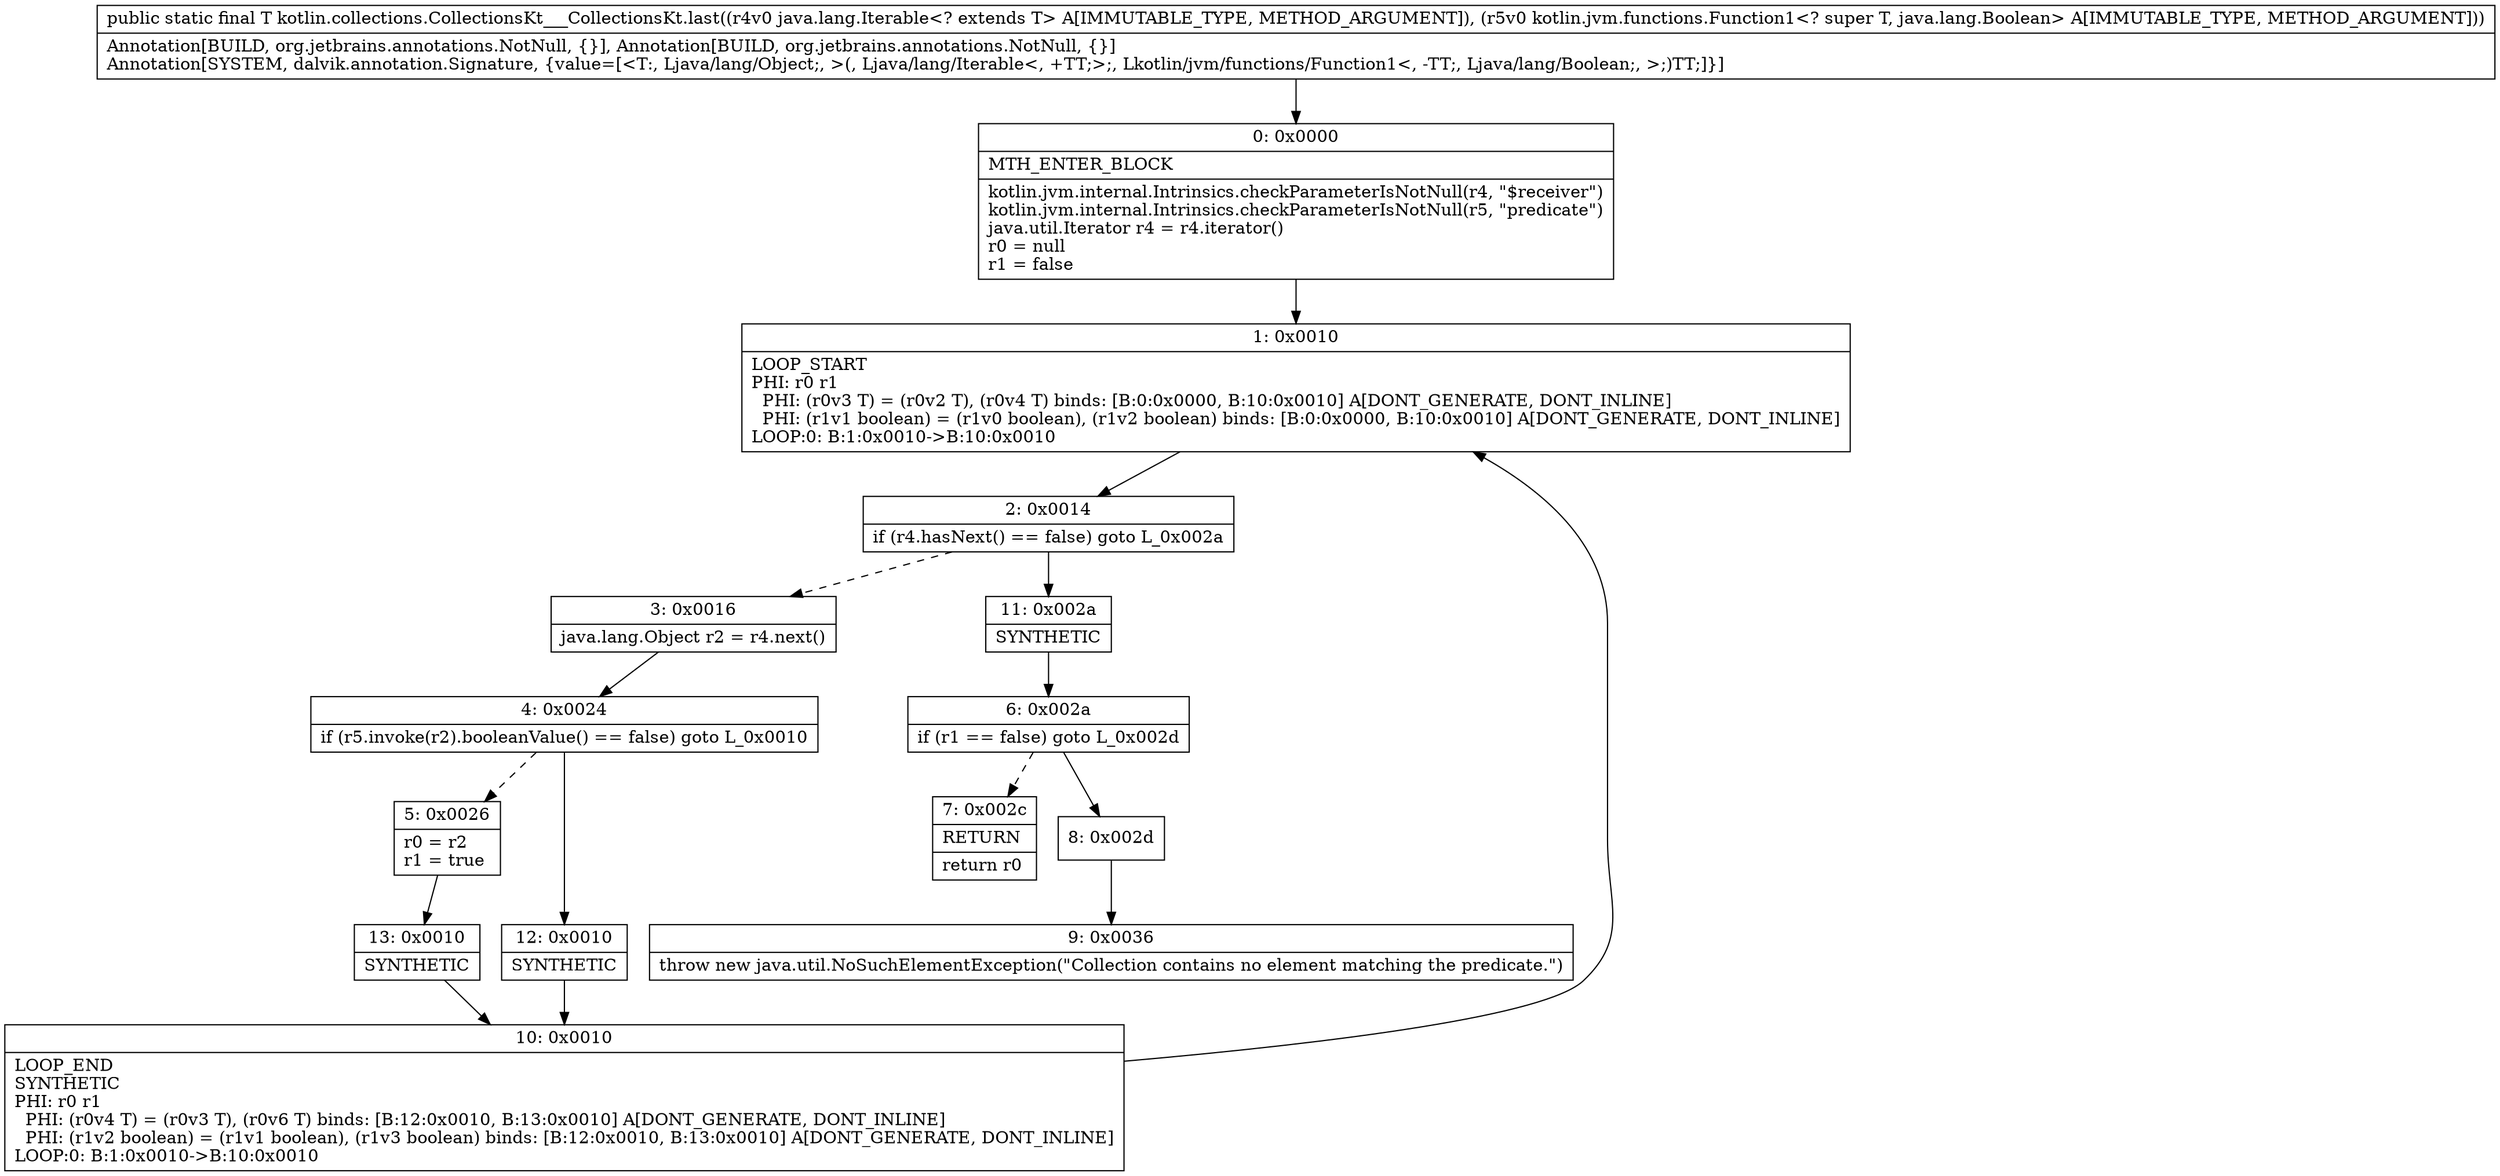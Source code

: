 digraph "CFG forkotlin.collections.CollectionsKt___CollectionsKt.last(Ljava\/lang\/Iterable;Lkotlin\/jvm\/functions\/Function1;)Ljava\/lang\/Object;" {
Node_0 [shape=record,label="{0\:\ 0x0000|MTH_ENTER_BLOCK\l|kotlin.jvm.internal.Intrinsics.checkParameterIsNotNull(r4, \"$receiver\")\lkotlin.jvm.internal.Intrinsics.checkParameterIsNotNull(r5, \"predicate\")\ljava.util.Iterator r4 = r4.iterator()\lr0 = null\lr1 = false\l}"];
Node_1 [shape=record,label="{1\:\ 0x0010|LOOP_START\lPHI: r0 r1 \l  PHI: (r0v3 T) = (r0v2 T), (r0v4 T) binds: [B:0:0x0000, B:10:0x0010] A[DONT_GENERATE, DONT_INLINE]\l  PHI: (r1v1 boolean) = (r1v0 boolean), (r1v2 boolean) binds: [B:0:0x0000, B:10:0x0010] A[DONT_GENERATE, DONT_INLINE]\lLOOP:0: B:1:0x0010\-\>B:10:0x0010\l}"];
Node_2 [shape=record,label="{2\:\ 0x0014|if (r4.hasNext() == false) goto L_0x002a\l}"];
Node_3 [shape=record,label="{3\:\ 0x0016|java.lang.Object r2 = r4.next()\l}"];
Node_4 [shape=record,label="{4\:\ 0x0024|if (r5.invoke(r2).booleanValue() == false) goto L_0x0010\l}"];
Node_5 [shape=record,label="{5\:\ 0x0026|r0 = r2\lr1 = true\l}"];
Node_6 [shape=record,label="{6\:\ 0x002a|if (r1 == false) goto L_0x002d\l}"];
Node_7 [shape=record,label="{7\:\ 0x002c|RETURN\l|return r0\l}"];
Node_8 [shape=record,label="{8\:\ 0x002d}"];
Node_9 [shape=record,label="{9\:\ 0x0036|throw new java.util.NoSuchElementException(\"Collection contains no element matching the predicate.\")\l}"];
Node_10 [shape=record,label="{10\:\ 0x0010|LOOP_END\lSYNTHETIC\lPHI: r0 r1 \l  PHI: (r0v4 T) = (r0v3 T), (r0v6 T) binds: [B:12:0x0010, B:13:0x0010] A[DONT_GENERATE, DONT_INLINE]\l  PHI: (r1v2 boolean) = (r1v1 boolean), (r1v3 boolean) binds: [B:12:0x0010, B:13:0x0010] A[DONT_GENERATE, DONT_INLINE]\lLOOP:0: B:1:0x0010\-\>B:10:0x0010\l}"];
Node_11 [shape=record,label="{11\:\ 0x002a|SYNTHETIC\l}"];
Node_12 [shape=record,label="{12\:\ 0x0010|SYNTHETIC\l}"];
Node_13 [shape=record,label="{13\:\ 0x0010|SYNTHETIC\l}"];
MethodNode[shape=record,label="{public static final T kotlin.collections.CollectionsKt___CollectionsKt.last((r4v0 java.lang.Iterable\<? extends T\> A[IMMUTABLE_TYPE, METHOD_ARGUMENT]), (r5v0 kotlin.jvm.functions.Function1\<? super T, java.lang.Boolean\> A[IMMUTABLE_TYPE, METHOD_ARGUMENT]))  | Annotation[BUILD, org.jetbrains.annotations.NotNull, \{\}], Annotation[BUILD, org.jetbrains.annotations.NotNull, \{\}]\lAnnotation[SYSTEM, dalvik.annotation.Signature, \{value=[\<T:, Ljava\/lang\/Object;, \>(, Ljava\/lang\/Iterable\<, +TT;\>;, Lkotlin\/jvm\/functions\/Function1\<, \-TT;, Ljava\/lang\/Boolean;, \>;)TT;]\}]\l}"];
MethodNode -> Node_0;
Node_0 -> Node_1;
Node_1 -> Node_2;
Node_2 -> Node_3[style=dashed];
Node_2 -> Node_11;
Node_3 -> Node_4;
Node_4 -> Node_5[style=dashed];
Node_4 -> Node_12;
Node_5 -> Node_13;
Node_6 -> Node_7[style=dashed];
Node_6 -> Node_8;
Node_8 -> Node_9;
Node_10 -> Node_1;
Node_11 -> Node_6;
Node_12 -> Node_10;
Node_13 -> Node_10;
}

